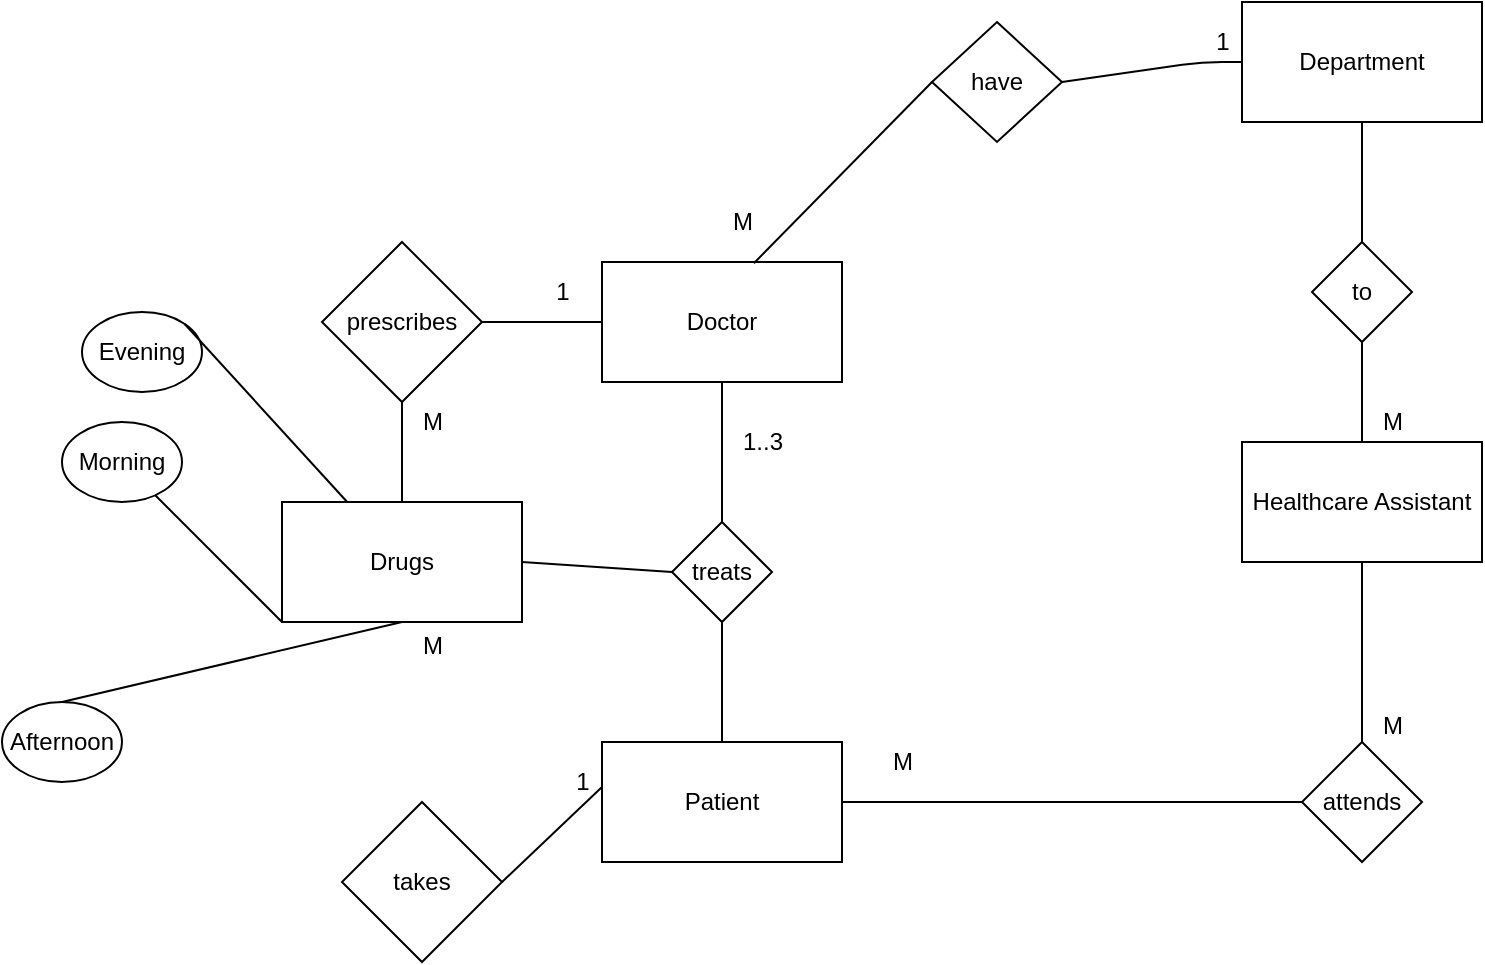 <mxfile version="13.9.6" type="github">
  <diagram id="R2lEEEUBdFMjLlhIrx00" name="Page-1">
    <mxGraphModel dx="2128" dy="585" grid="1" gridSize="10" guides="1" tooltips="1" connect="1" arrows="1" fold="1" page="1" pageScale="1" pageWidth="850" pageHeight="1100" math="0" shadow="0" extFonts="Permanent Marker^https://fonts.googleapis.com/css?family=Permanent+Marker">
      <root>
        <mxCell id="0" />
        <mxCell id="1" parent="0" />
        <mxCell id="Uu7_aSn_shOe47swdy9u-1" value="" style="rounded=0;whiteSpace=wrap;html=1;" vertex="1" parent="1">
          <mxGeometry x="550" y="80" width="120" height="60" as="geometry" />
        </mxCell>
        <mxCell id="Uu7_aSn_shOe47swdy9u-2" value="Healthcare Assistant" style="rounded=0;whiteSpace=wrap;html=1;" vertex="1" parent="1">
          <mxGeometry x="550" y="300" width="120" height="60" as="geometry" />
        </mxCell>
        <mxCell id="Uu7_aSn_shOe47swdy9u-3" value="Doctor" style="rounded=0;whiteSpace=wrap;html=1;" vertex="1" parent="1">
          <mxGeometry x="230" y="210" width="120" height="60" as="geometry" />
        </mxCell>
        <mxCell id="Uu7_aSn_shOe47swdy9u-4" value="Patient" style="rounded=0;whiteSpace=wrap;html=1;" vertex="1" parent="1">
          <mxGeometry x="230" y="450" width="120" height="60" as="geometry" />
        </mxCell>
        <mxCell id="Uu7_aSn_shOe47swdy9u-7" value="" style="endArrow=none;html=1;entryX=0.5;entryY=1;entryDx=0;entryDy=0;" edge="1" parent="1" target="Uu7_aSn_shOe47swdy9u-1">
          <mxGeometry width="50" height="50" relative="1" as="geometry">
            <mxPoint x="610" y="200" as="sourcePoint" />
            <mxPoint x="450" y="280" as="targetPoint" />
          </mxGeometry>
        </mxCell>
        <mxCell id="Uu7_aSn_shOe47swdy9u-8" value="attends" style="rhombus;whiteSpace=wrap;html=1;" vertex="1" parent="1">
          <mxGeometry x="580" y="450" width="60" height="60" as="geometry" />
        </mxCell>
        <mxCell id="Uu7_aSn_shOe47swdy9u-9" value="&lt;span&gt;trea&lt;/span&gt;ts" style="rhombus;whiteSpace=wrap;html=1;" vertex="1" parent="1">
          <mxGeometry x="265" y="340" width="50" height="50" as="geometry" />
        </mxCell>
        <mxCell id="Uu7_aSn_shOe47swdy9u-10" value="&lt;span&gt;to&lt;/span&gt;" style="rhombus;whiteSpace=wrap;html=1;" vertex="1" parent="1">
          <mxGeometry x="585" y="200" width="50" height="50" as="geometry" />
        </mxCell>
        <mxCell id="Uu7_aSn_shOe47swdy9u-12" value="" style="endArrow=none;html=1;exitX=0.5;exitY=0;exitDx=0;exitDy=0;" edge="1" parent="1" source="Uu7_aSn_shOe47swdy9u-8">
          <mxGeometry width="50" height="50" relative="1" as="geometry">
            <mxPoint x="560" y="410" as="sourcePoint" />
            <mxPoint x="610" y="360" as="targetPoint" />
          </mxGeometry>
        </mxCell>
        <mxCell id="Uu7_aSn_shOe47swdy9u-13" value="" style="endArrow=none;html=1;" edge="1" parent="1" source="Uu7_aSn_shOe47swdy9u-2">
          <mxGeometry width="50" height="50" relative="1" as="geometry">
            <mxPoint x="560" y="300" as="sourcePoint" />
            <mxPoint x="610" y="250" as="targetPoint" />
          </mxGeometry>
        </mxCell>
        <mxCell id="Uu7_aSn_shOe47swdy9u-15" value="" style="endArrow=none;html=1;" edge="1" parent="1" source="Uu7_aSn_shOe47swdy9u-4">
          <mxGeometry width="50" height="50" relative="1" as="geometry">
            <mxPoint x="530" y="530" as="sourcePoint" />
            <mxPoint x="580" y="480" as="targetPoint" />
          </mxGeometry>
        </mxCell>
        <mxCell id="Uu7_aSn_shOe47swdy9u-16" value="" style="endArrow=none;html=1;exitX=0.5;exitY=0;exitDx=0;exitDy=0;" edge="1" parent="1" source="Uu7_aSn_shOe47swdy9u-4">
          <mxGeometry width="50" height="50" relative="1" as="geometry">
            <mxPoint x="240" y="440" as="sourcePoint" />
            <mxPoint x="290" y="390" as="targetPoint" />
          </mxGeometry>
        </mxCell>
        <mxCell id="Uu7_aSn_shOe47swdy9u-17" value="" style="endArrow=none;html=1;exitX=0.5;exitY=0;exitDx=0;exitDy=0;entryX=0.5;entryY=1;entryDx=0;entryDy=0;" edge="1" parent="1" source="Uu7_aSn_shOe47swdy9u-9" target="Uu7_aSn_shOe47swdy9u-3">
          <mxGeometry width="50" height="50" relative="1" as="geometry">
            <mxPoint x="250" y="320" as="sourcePoint" />
            <mxPoint x="300" y="270" as="targetPoint" />
          </mxGeometry>
        </mxCell>
        <mxCell id="Uu7_aSn_shOe47swdy9u-18" value="Department" style="text;html=1;strokeColor=none;fillColor=none;align=center;verticalAlign=middle;whiteSpace=wrap;rounded=0;" vertex="1" parent="1">
          <mxGeometry x="590" y="100" width="40" height="20" as="geometry" />
        </mxCell>
        <mxCell id="Uu7_aSn_shOe47swdy9u-19" value="Drugs" style="rounded=0;whiteSpace=wrap;html=1;" vertex="1" parent="1">
          <mxGeometry x="70" y="330" width="120" height="60" as="geometry" />
        </mxCell>
        <mxCell id="Uu7_aSn_shOe47swdy9u-23" value="prescribes" style="rhombus;whiteSpace=wrap;html=1;" vertex="1" parent="1">
          <mxGeometry x="90" y="200" width="80" height="80" as="geometry" />
        </mxCell>
        <mxCell id="Uu7_aSn_shOe47swdy9u-24" value="" style="rhombus;whiteSpace=wrap;html=1;" vertex="1" parent="1">
          <mxGeometry x="100" y="480" width="80" height="80" as="geometry" />
        </mxCell>
        <mxCell id="Uu7_aSn_shOe47swdy9u-25" value="takes" style="text;html=1;strokeColor=none;fillColor=none;align=center;verticalAlign=middle;whiteSpace=wrap;rounded=0;" vertex="1" parent="1">
          <mxGeometry x="120" y="510" width="40" height="20" as="geometry" />
        </mxCell>
        <mxCell id="Uu7_aSn_shOe47swdy9u-26" value="" style="endArrow=none;html=1;exitX=1;exitY=0.5;exitDx=0;exitDy=0;" edge="1" parent="1" source="Uu7_aSn_shOe47swdy9u-23">
          <mxGeometry width="50" height="50" relative="1" as="geometry">
            <mxPoint x="180" y="290" as="sourcePoint" />
            <mxPoint x="230" y="240" as="targetPoint" />
          </mxGeometry>
        </mxCell>
        <mxCell id="Uu7_aSn_shOe47swdy9u-27" value="" style="endArrow=none;html=1;exitX=1;exitY=0.5;exitDx=0;exitDy=0;entryX=0;entryY=0.5;entryDx=0;entryDy=0;" edge="1" parent="1" source="Uu7_aSn_shOe47swdy9u-19" target="Uu7_aSn_shOe47swdy9u-9">
          <mxGeometry width="50" height="50" relative="1" as="geometry">
            <mxPoint x="180" y="250" as="sourcePoint" />
            <mxPoint x="240" y="250" as="targetPoint" />
            <Array as="points" />
          </mxGeometry>
        </mxCell>
        <mxCell id="Uu7_aSn_shOe47swdy9u-28" value="" style="endArrow=none;html=1;entryX=0;entryY=0.5;entryDx=0;entryDy=0;exitX=1;exitY=0.5;exitDx=0;exitDy=0;" edge="1" parent="1" source="Uu7_aSn_shOe47swdy9u-24">
          <mxGeometry width="50" height="50" relative="1" as="geometry">
            <mxPoint x="170" y="468" as="sourcePoint" />
            <mxPoint x="230" y="472.5" as="targetPoint" />
            <Array as="points" />
          </mxGeometry>
        </mxCell>
        <mxCell id="Uu7_aSn_shOe47swdy9u-30" value="" style="endArrow=none;html=1;exitX=0.5;exitY=0;exitDx=0;exitDy=0;" edge="1" parent="1" source="Uu7_aSn_shOe47swdy9u-19">
          <mxGeometry width="50" height="50" relative="1" as="geometry">
            <mxPoint x="80" y="330" as="sourcePoint" />
            <mxPoint x="130" y="280" as="targetPoint" />
          </mxGeometry>
        </mxCell>
        <mxCell id="Uu7_aSn_shOe47swdy9u-31" value="Morning" style="ellipse;whiteSpace=wrap;html=1;" vertex="1" parent="1">
          <mxGeometry x="-40" y="290" width="60" height="40" as="geometry" />
        </mxCell>
        <mxCell id="Uu7_aSn_shOe47swdy9u-33" value="" style="endArrow=none;html=1;" edge="1" parent="1" source="Uu7_aSn_shOe47swdy9u-31">
          <mxGeometry width="50" height="50" relative="1" as="geometry">
            <mxPoint x="20" y="440" as="sourcePoint" />
            <mxPoint x="70" y="390" as="targetPoint" />
          </mxGeometry>
        </mxCell>
        <mxCell id="Uu7_aSn_shOe47swdy9u-34" value="Evening" style="ellipse;whiteSpace=wrap;html=1;" vertex="1" parent="1">
          <mxGeometry x="-30" y="235" width="60" height="40" as="geometry" />
        </mxCell>
        <mxCell id="Uu7_aSn_shOe47swdy9u-37" value="" style="endArrow=none;html=1;exitX=1;exitY=0;exitDx=0;exitDy=0;" edge="1" parent="1" source="Uu7_aSn_shOe47swdy9u-34" target="Uu7_aSn_shOe47swdy9u-19">
          <mxGeometry width="50" height="50" relative="1" as="geometry">
            <mxPoint x="120" y="440" as="sourcePoint" />
            <mxPoint x="170" y="390" as="targetPoint" />
          </mxGeometry>
        </mxCell>
        <mxCell id="Uu7_aSn_shOe47swdy9u-38" value="Afternoon" style="ellipse;whiteSpace=wrap;html=1;" vertex="1" parent="1">
          <mxGeometry x="-70" y="430" width="60" height="40" as="geometry" />
        </mxCell>
        <mxCell id="Uu7_aSn_shOe47swdy9u-39" value="" style="endArrow=none;html=1;entryX=0.5;entryY=1;entryDx=0;entryDy=0;exitX=0.5;exitY=0;exitDx=0;exitDy=0;" edge="1" parent="1" source="Uu7_aSn_shOe47swdy9u-38" target="Uu7_aSn_shOe47swdy9u-19">
          <mxGeometry width="50" height="50" relative="1" as="geometry">
            <mxPoint x="260" y="300" as="sourcePoint" />
            <mxPoint x="290" y="270" as="targetPoint" />
          </mxGeometry>
        </mxCell>
        <mxCell id="Uu7_aSn_shOe47swdy9u-42" value="1..3" style="text;html=1;align=center;verticalAlign=middle;resizable=0;points=[];autosize=1;" vertex="1" parent="1">
          <mxGeometry x="290" y="290" width="40" height="20" as="geometry" />
        </mxCell>
        <mxCell id="Uu7_aSn_shOe47swdy9u-43" value="M" style="text;html=1;align=center;verticalAlign=middle;resizable=0;points=[];autosize=1;" vertex="1" parent="1">
          <mxGeometry x="365" y="450" width="30" height="20" as="geometry" />
        </mxCell>
        <mxCell id="Uu7_aSn_shOe47swdy9u-44" value="M" style="text;html=1;align=center;verticalAlign=middle;resizable=0;points=[];autosize=1;" vertex="1" parent="1">
          <mxGeometry x="610" y="432" width="30" height="20" as="geometry" />
        </mxCell>
        <mxCell id="Uu7_aSn_shOe47swdy9u-45" value="M" style="text;html=1;align=center;verticalAlign=middle;resizable=0;points=[];autosize=1;" vertex="1" parent="1">
          <mxGeometry x="610" y="280" width="30" height="20" as="geometry" />
        </mxCell>
        <mxCell id="Uu7_aSn_shOe47swdy9u-46" value="M" style="text;html=1;align=center;verticalAlign=middle;resizable=0;points=[];autosize=1;" vertex="1" parent="1">
          <mxGeometry x="130" y="392" width="30" height="20" as="geometry" />
        </mxCell>
        <mxCell id="Uu7_aSn_shOe47swdy9u-47" value="M" style="text;html=1;align=center;verticalAlign=middle;resizable=0;points=[];autosize=1;" vertex="1" parent="1">
          <mxGeometry x="130" y="280" width="30" height="20" as="geometry" />
        </mxCell>
        <mxCell id="Uu7_aSn_shOe47swdy9u-48" value="M" style="text;html=1;align=center;verticalAlign=middle;resizable=0;points=[];autosize=1;" vertex="1" parent="1">
          <mxGeometry x="285" y="180" width="30" height="20" as="geometry" />
        </mxCell>
        <mxCell id="Uu7_aSn_shOe47swdy9u-49" value="have" style="rhombus;whiteSpace=wrap;html=1;" vertex="1" parent="1">
          <mxGeometry x="395" y="90" width="65" height="60" as="geometry" />
        </mxCell>
        <mxCell id="Uu7_aSn_shOe47swdy9u-50" value="" style="endArrow=none;html=1;exitX=1;exitY=0.5;exitDx=0;exitDy=0;entryX=0;entryY=0.5;entryDx=0;entryDy=0;" edge="1" parent="1" source="Uu7_aSn_shOe47swdy9u-49" target="Uu7_aSn_shOe47swdy9u-1">
          <mxGeometry width="50" height="50" relative="1" as="geometry">
            <mxPoint x="500" y="160" as="sourcePoint" />
            <mxPoint x="550" y="110" as="targetPoint" />
            <Array as="points">
              <mxPoint x="530" y="110" />
            </Array>
          </mxGeometry>
        </mxCell>
        <mxCell id="Uu7_aSn_shOe47swdy9u-51" value="" style="endArrow=none;html=1;exitX=0.633;exitY=0.01;exitDx=0;exitDy=0;exitPerimeter=0;entryX=0;entryY=0.5;entryDx=0;entryDy=0;" edge="1" parent="1" source="Uu7_aSn_shOe47swdy9u-3" target="Uu7_aSn_shOe47swdy9u-49">
          <mxGeometry width="50" height="50" relative="1" as="geometry">
            <mxPoint x="345" y="170" as="sourcePoint" />
            <mxPoint x="395" y="120" as="targetPoint" />
          </mxGeometry>
        </mxCell>
        <mxCell id="Uu7_aSn_shOe47swdy9u-52" value="1" style="text;html=1;align=center;verticalAlign=middle;resizable=0;points=[];autosize=1;" vertex="1" parent="1">
          <mxGeometry x="200" y="215" width="20" height="20" as="geometry" />
        </mxCell>
        <mxCell id="Uu7_aSn_shOe47swdy9u-53" value="1" style="text;html=1;align=center;verticalAlign=middle;resizable=0;points=[];autosize=1;" vertex="1" parent="1">
          <mxGeometry x="210" y="460" width="20" height="20" as="geometry" />
        </mxCell>
        <mxCell id="Uu7_aSn_shOe47swdy9u-54" value="1" style="text;html=1;align=center;verticalAlign=middle;resizable=0;points=[];autosize=1;" vertex="1" parent="1">
          <mxGeometry x="530" y="90" width="20" height="20" as="geometry" />
        </mxCell>
      </root>
    </mxGraphModel>
  </diagram>
</mxfile>
